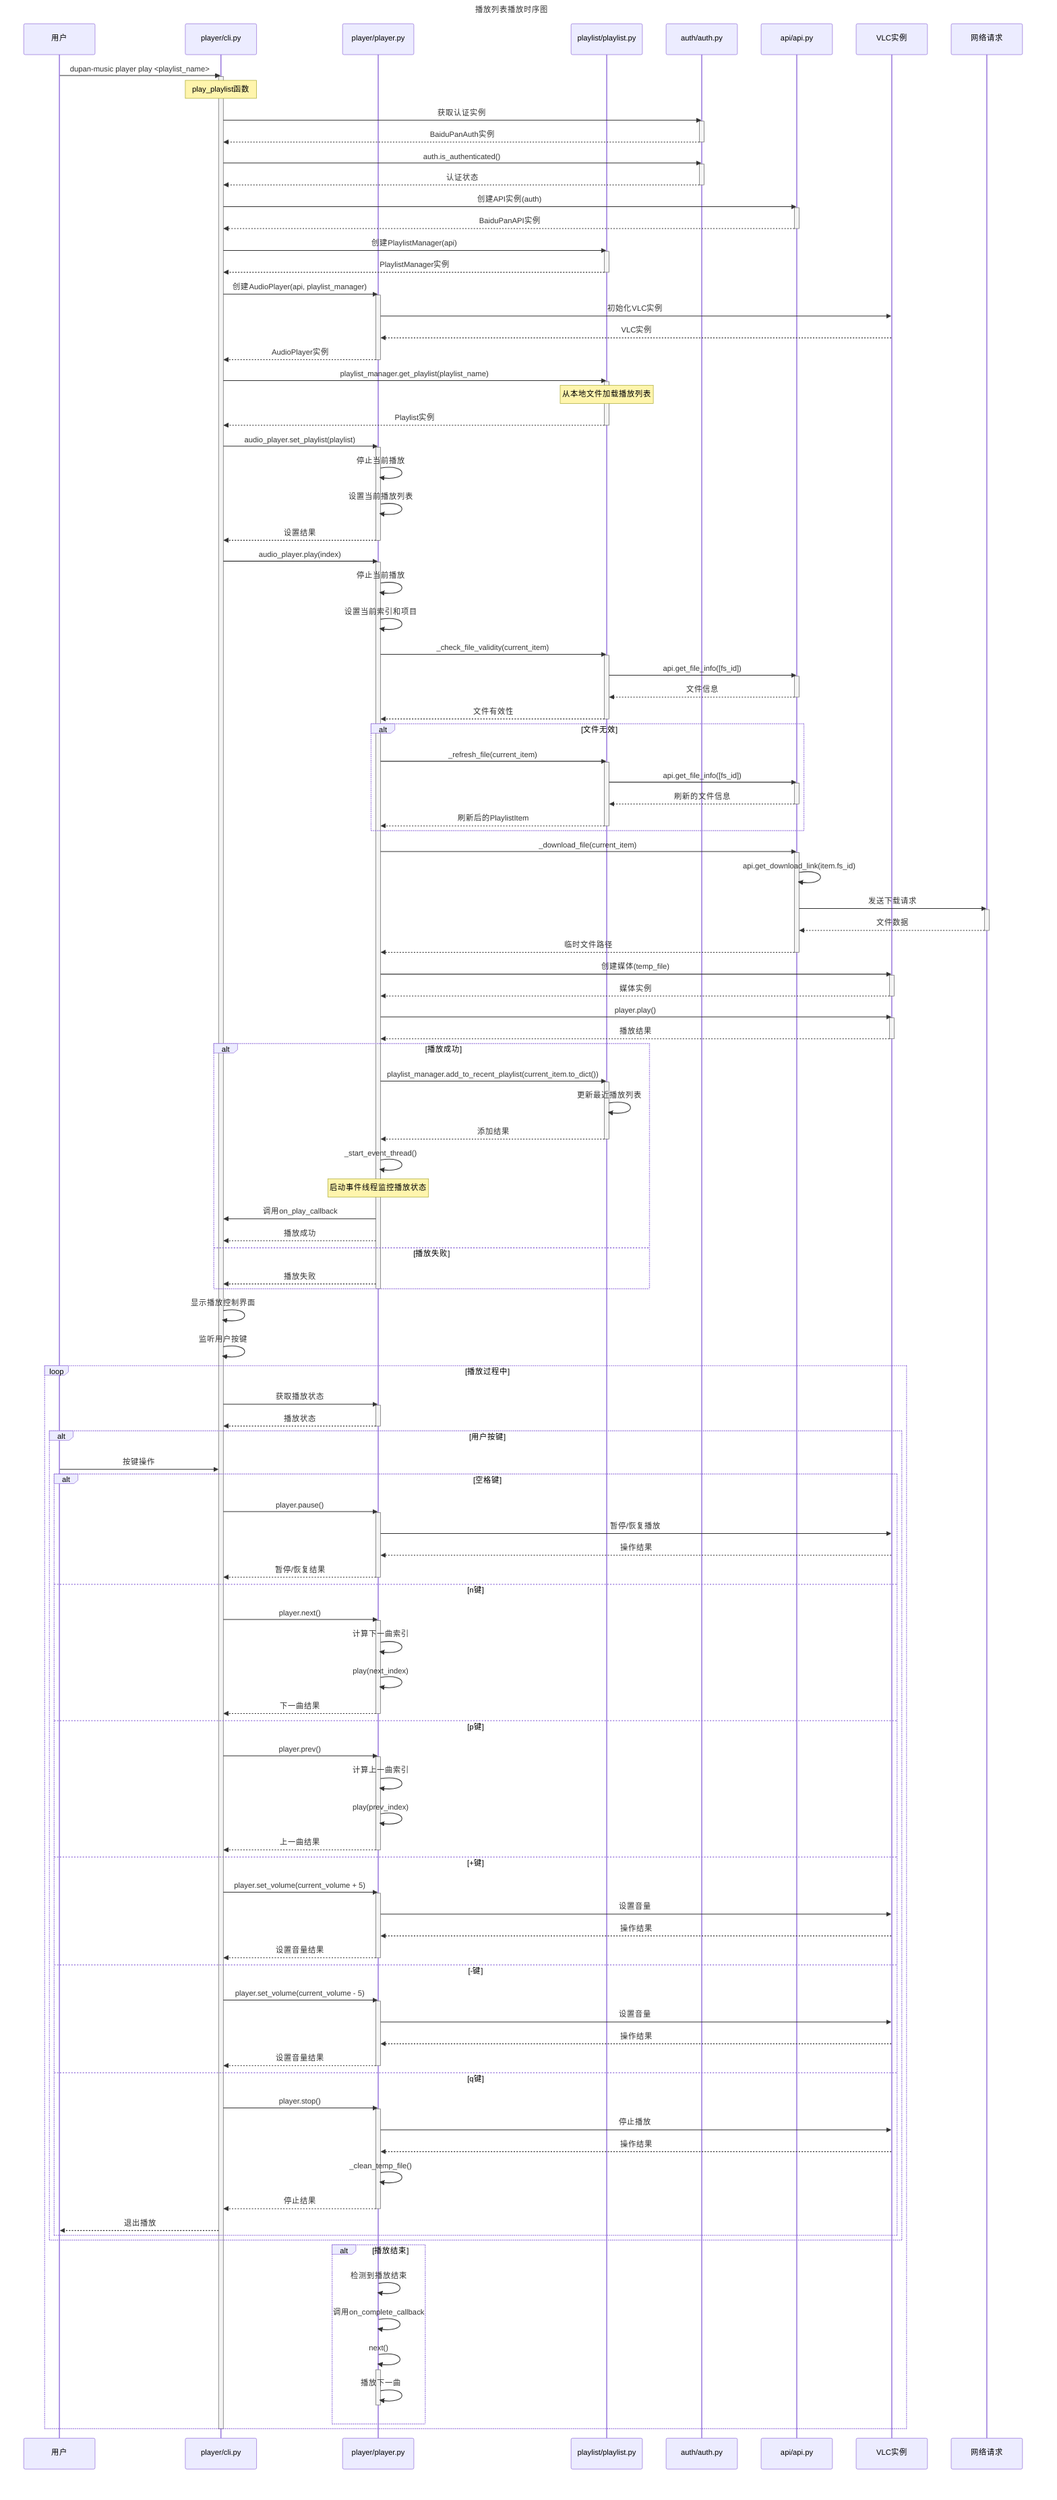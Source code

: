 sequenceDiagram
    title 播放列表播放时序图
    
    participant User as 用户
    participant CLI as player/cli.py
    participant Player as player/player.py
    participant Playlist as playlist/playlist.py
    participant Auth as auth/auth.py
    participant API as api/api.py
    participant VLC as VLC实例
    participant Network as 网络请求
    
    User->>CLI: dupan-music player play <playlist_name>
    activate CLI
    
    Note over CLI: play_playlist函数
    
    CLI->>Auth: 获取认证实例
    activate Auth
    Auth-->>CLI: BaiduPanAuth实例
    deactivate Auth
    
    CLI->>Auth: auth.is_authenticated()
    activate Auth
    Auth-->>CLI: 认证状态
    deactivate Auth
    
    CLI->>API: 创建API实例(auth)
    activate API
    API-->>CLI: BaiduPanAPI实例
    deactivate API
    
    CLI->>Playlist: 创建PlaylistManager(api)
    activate Playlist
    Playlist-->>CLI: PlaylistManager实例
    deactivate Playlist
    
    CLI->>Player: 创建AudioPlayer(api, playlist_manager)
    activate Player
    Player->>VLC: 初始化VLC实例
    VLC-->>Player: VLC实例
    Player-->>CLI: AudioPlayer实例
    deactivate Player
    
    CLI->>Playlist: playlist_manager.get_playlist(playlist_name)
    activate Playlist
    Note over Playlist: 从本地文件加载播放列表
    Playlist-->>CLI: Playlist实例
    deactivate Playlist
    
    CLI->>Player: audio_player.set_playlist(playlist)
    activate Player
    Player->>Player: 停止当前播放
    Player->>Player: 设置当前播放列表
    Player-->>CLI: 设置结果
    deactivate Player
    
    CLI->>Player: audio_player.play(index)
    activate Player
    
    Player->>Player: 停止当前播放
    Player->>Player: 设置当前索引和项目
    
    Player->>Playlist: _check_file_validity(current_item)
    activate Playlist
    Playlist->>API: api.get_file_info([fs_id])
    activate API
    API-->>Playlist: 文件信息
    deactivate API
    Playlist-->>Player: 文件有效性
    deactivate Playlist
    
    alt 文件无效
        Player->>Playlist: _refresh_file(current_item)
        activate Playlist
        Playlist->>API: api.get_file_info([fs_id])
        activate API
        API-->>Playlist: 刷新的文件信息
        deactivate API
        Playlist-->>Player: 刷新后的PlaylistItem
        deactivate Playlist
    end
    
    Player->>API: _download_file(current_item)
    activate API
    API->>API: api.get_download_link(item.fs_id)
    API->>Network: 发送下载请求
    activate Network
    Network-->>API: 文件数据
    deactivate Network
    API-->>Player: 临时文件路径
    deactivate API
    
    Player->>VLC: 创建媒体(temp_file)
    activate VLC
    VLC-->>Player: 媒体实例
    deactivate VLC
    
    Player->>VLC: player.play()
    activate VLC
    VLC-->>Player: 播放结果
    deactivate VLC
    
    alt 播放成功
        Player->>Playlist: playlist_manager.add_to_recent_playlist(current_item.to_dict())
        activate Playlist
        Playlist->>Playlist: 更新最近播放列表
        Playlist-->>Player: 添加结果
        deactivate Playlist
        
        Player->>Player: _start_event_thread()
        Note over Player: 启动事件线程监控播放状态
        
        Player->>CLI: 调用on_play_callback
        Player-->>CLI: 播放成功
    else 播放失败
        Player-->>CLI: 播放失败
    end
    deactivate Player
    
    CLI->>CLI: 显示播放控制界面
    CLI->>CLI: 监听用户按键
    
    loop 播放过程中
        CLI->>Player: 获取播放状态
        activate Player
        Player-->>CLI: 播放状态
        deactivate Player
        
        alt 用户按键
            User->>CLI: 按键操作
            
            alt 空格键
                CLI->>Player: player.pause()
                activate Player
                Player->>VLC: 暂停/恢复播放
                VLC-->>Player: 操作结果
                Player-->>CLI: 暂停/恢复结果
                deactivate Player
            else n键
                CLI->>Player: player.next()
                activate Player
                Player->>Player: 计算下一曲索引
                Player->>Player: play(next_index)
                Player-->>CLI: 下一曲结果
                deactivate Player
            else p键
                CLI->>Player: player.prev()
                activate Player
                Player->>Player: 计算上一曲索引
                Player->>Player: play(prev_index)
                Player-->>CLI: 上一曲结果
                deactivate Player
            else +键
                CLI->>Player: player.set_volume(current_volume + 5)
                activate Player
                Player->>VLC: 设置音量
                VLC-->>Player: 操作结果
                Player-->>CLI: 设置音量结果
                deactivate Player
            else -键
                CLI->>Player: player.set_volume(current_volume - 5)
                activate Player
                Player->>VLC: 设置音量
                VLC-->>Player: 操作结果
                Player-->>CLI: 设置音量结果
                deactivate Player
            else q键
                CLI->>Player: player.stop()
                activate Player
                Player->>VLC: 停止播放
                VLC-->>Player: 操作结果
                Player->>Player: _clean_temp_file()
                Player-->>CLI: 停止结果
                deactivate Player
                CLI-->>User: 退出播放
            end
        end
        
        alt 播放结束
            Player->>Player: 检测到播放结束
            Player->>Player: 调用on_complete_callback
            Player->>Player: next()
            activate Player
            Player->>Player: 播放下一曲
            deactivate Player
        end
    end
    
    deactivate CLI